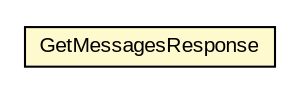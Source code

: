 #!/usr/local/bin/dot
#
# Class diagram 
# Generated by UMLGraph version R5_6-24-gf6e263 (http://www.umlgraph.org/)
#

digraph G {
	edge [fontname="arial",fontsize=10,labelfontname="arial",labelfontsize=10];
	node [fontname="arial",fontsize=10,shape=plaintext];
	nodesep=0.25;
	ranksep=0.5;
	// org.oasis_open.docs.wsn.b_2.GetMessagesResponse
	c488094 [label=<<table title="org.oasis_open.docs.wsn.b_2.GetMessagesResponse" border="0" cellborder="1" cellspacing="0" cellpadding="2" port="p" bgcolor="lemonChiffon" href="./GetMessagesResponse.html">
		<tr><td><table border="0" cellspacing="0" cellpadding="1">
<tr><td align="center" balign="center"> GetMessagesResponse </td></tr>
		</table></td></tr>
		</table>>, URL="./GetMessagesResponse.html", fontname="arial", fontcolor="black", fontsize=10.0];
}

